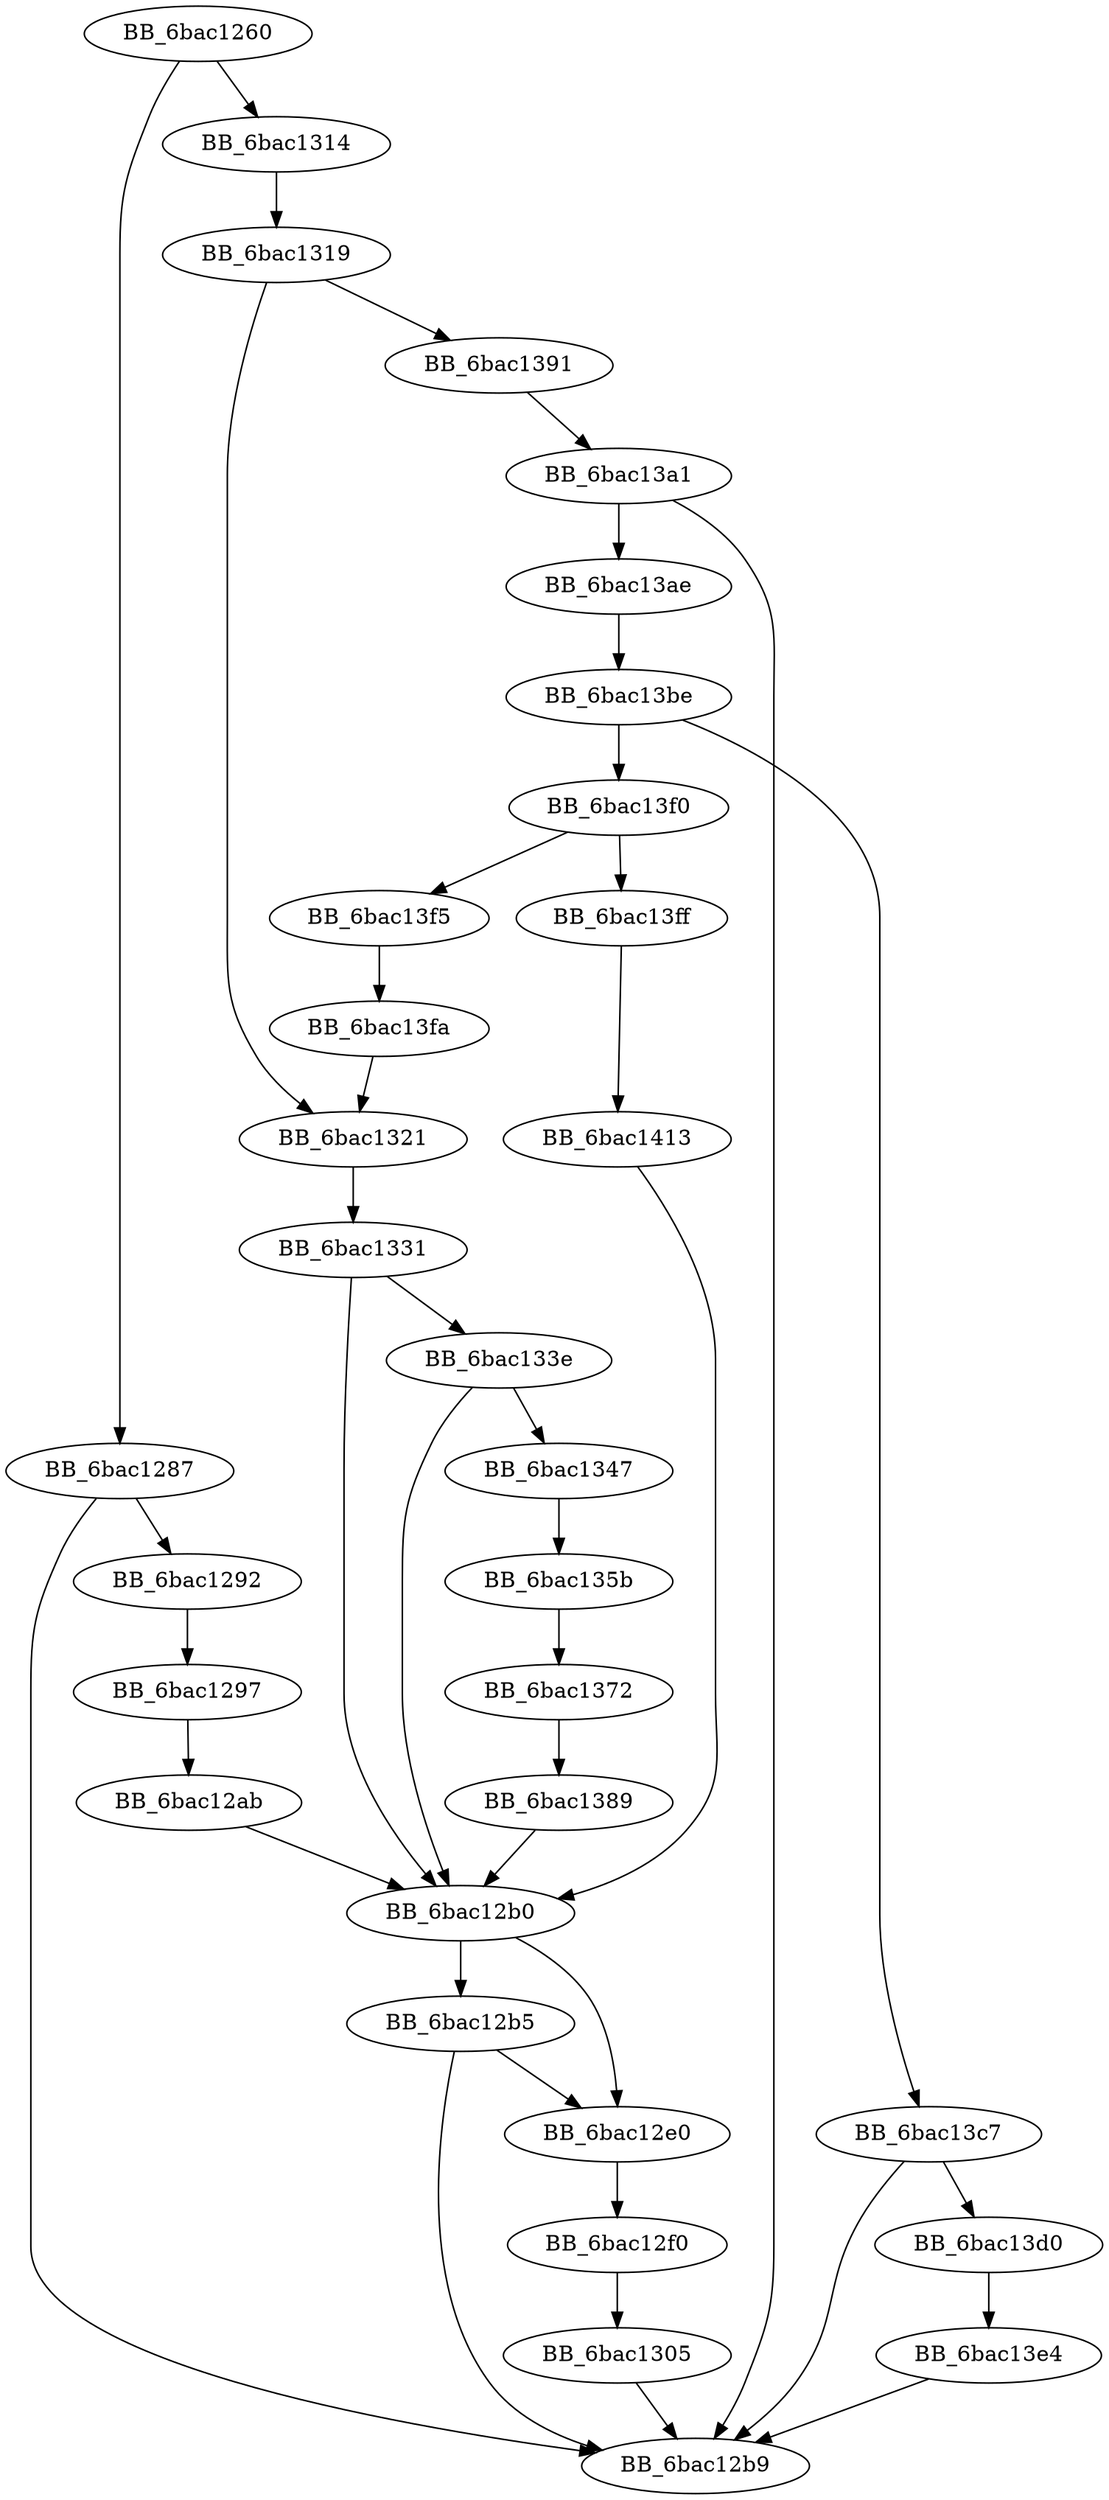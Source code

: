 DiGraph sub_6BAC1260{
BB_6bac1260->BB_6bac1287
BB_6bac1260->BB_6bac1314
BB_6bac1287->BB_6bac1292
BB_6bac1287->BB_6bac12b9
BB_6bac1292->BB_6bac1297
BB_6bac1297->BB_6bac12ab
BB_6bac12ab->BB_6bac12b0
BB_6bac12b0->BB_6bac12b5
BB_6bac12b0->BB_6bac12e0
BB_6bac12b5->BB_6bac12b9
BB_6bac12b5->BB_6bac12e0
BB_6bac12e0->BB_6bac12f0
BB_6bac12f0->BB_6bac1305
BB_6bac1305->BB_6bac12b9
BB_6bac1314->BB_6bac1319
BB_6bac1319->BB_6bac1321
BB_6bac1319->BB_6bac1391
BB_6bac1321->BB_6bac1331
BB_6bac1331->BB_6bac12b0
BB_6bac1331->BB_6bac133e
BB_6bac133e->BB_6bac12b0
BB_6bac133e->BB_6bac1347
BB_6bac1347->BB_6bac135b
BB_6bac135b->BB_6bac1372
BB_6bac1372->BB_6bac1389
BB_6bac1389->BB_6bac12b0
BB_6bac1391->BB_6bac13a1
BB_6bac13a1->BB_6bac12b9
BB_6bac13a1->BB_6bac13ae
BB_6bac13ae->BB_6bac13be
BB_6bac13be->BB_6bac13c7
BB_6bac13be->BB_6bac13f0
BB_6bac13c7->BB_6bac12b9
BB_6bac13c7->BB_6bac13d0
BB_6bac13d0->BB_6bac13e4
BB_6bac13e4->BB_6bac12b9
BB_6bac13f0->BB_6bac13f5
BB_6bac13f0->BB_6bac13ff
BB_6bac13f5->BB_6bac13fa
BB_6bac13fa->BB_6bac1321
BB_6bac13ff->BB_6bac1413
BB_6bac1413->BB_6bac12b0
}
